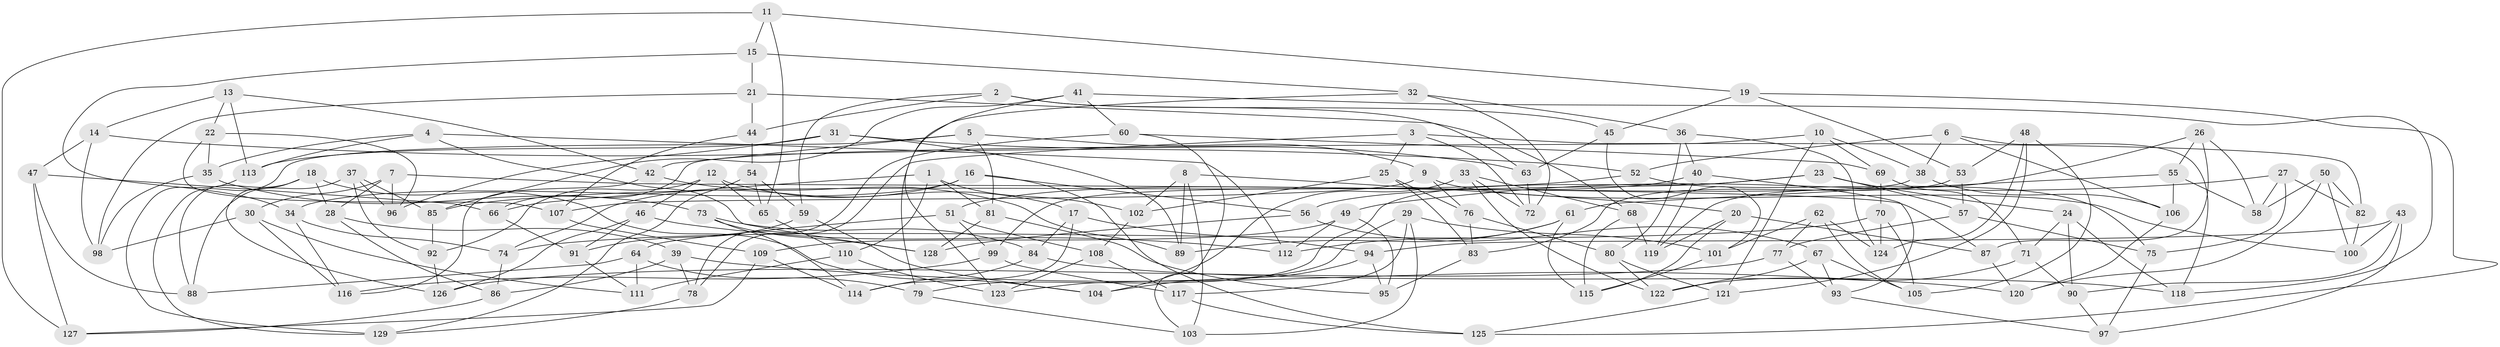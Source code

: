 // Generated by graph-tools (version 1.1) at 2025/16/03/09/25 04:16:32]
// undirected, 129 vertices, 258 edges
graph export_dot {
graph [start="1"]
  node [color=gray90,style=filled];
  1;
  2;
  3;
  4;
  5;
  6;
  7;
  8;
  9;
  10;
  11;
  12;
  13;
  14;
  15;
  16;
  17;
  18;
  19;
  20;
  21;
  22;
  23;
  24;
  25;
  26;
  27;
  28;
  29;
  30;
  31;
  32;
  33;
  34;
  35;
  36;
  37;
  38;
  39;
  40;
  41;
  42;
  43;
  44;
  45;
  46;
  47;
  48;
  49;
  50;
  51;
  52;
  53;
  54;
  55;
  56;
  57;
  58;
  59;
  60;
  61;
  62;
  63;
  64;
  65;
  66;
  67;
  68;
  69;
  70;
  71;
  72;
  73;
  74;
  75;
  76;
  77;
  78;
  79;
  80;
  81;
  82;
  83;
  84;
  85;
  86;
  87;
  88;
  89;
  90;
  91;
  92;
  93;
  94;
  95;
  96;
  97;
  98;
  99;
  100;
  101;
  102;
  103;
  104;
  105;
  106;
  107;
  108;
  109;
  110;
  111;
  112;
  113;
  114;
  115;
  116;
  117;
  118;
  119;
  120;
  121;
  122;
  123;
  124;
  125;
  126;
  127;
  128;
  129;
  1 -- 66;
  1 -- 110;
  1 -- 102;
  1 -- 81;
  2 -- 59;
  2 -- 44;
  2 -- 45;
  2 -- 63;
  3 -- 25;
  3 -- 82;
  3 -- 72;
  3 -- 78;
  4 -- 112;
  4 -- 128;
  4 -- 35;
  4 -- 113;
  5 -- 42;
  5 -- 129;
  5 -- 9;
  5 -- 81;
  6 -- 38;
  6 -- 118;
  6 -- 106;
  6 -- 52;
  7 -- 30;
  7 -- 28;
  7 -- 87;
  7 -- 96;
  8 -- 20;
  8 -- 89;
  8 -- 103;
  8 -- 102;
  9 -- 107;
  9 -- 100;
  9 -- 76;
  10 -- 66;
  10 -- 38;
  10 -- 69;
  10 -- 121;
  11 -- 15;
  11 -- 65;
  11 -- 127;
  11 -- 19;
  12 -- 92;
  12 -- 65;
  12 -- 46;
  12 -- 17;
  13 -- 42;
  13 -- 113;
  13 -- 22;
  13 -- 14;
  14 -- 98;
  14 -- 47;
  14 -- 52;
  15 -- 21;
  15 -- 32;
  15 -- 34;
  16 -- 74;
  16 -- 34;
  16 -- 125;
  16 -- 56;
  17 -- 94;
  17 -- 84;
  17 -- 114;
  18 -- 126;
  18 -- 104;
  18 -- 28;
  18 -- 88;
  19 -- 53;
  19 -- 125;
  19 -- 45;
  20 -- 119;
  20 -- 115;
  20 -- 87;
  21 -- 44;
  21 -- 68;
  21 -- 98;
  22 -- 96;
  22 -- 35;
  22 -- 107;
  23 -- 24;
  23 -- 56;
  23 -- 57;
  23 -- 79;
  24 -- 118;
  24 -- 90;
  24 -- 71;
  25 -- 102;
  25 -- 76;
  25 -- 83;
  26 -- 58;
  26 -- 87;
  26 -- 119;
  26 -- 55;
  27 -- 75;
  27 -- 49;
  27 -- 82;
  27 -- 58;
  28 -- 86;
  28 -- 39;
  29 -- 103;
  29 -- 123;
  29 -- 117;
  29 -- 101;
  30 -- 111;
  30 -- 116;
  30 -- 98;
  31 -- 113;
  31 -- 63;
  31 -- 96;
  31 -- 89;
  32 -- 36;
  32 -- 72;
  32 -- 79;
  33 -- 104;
  33 -- 68;
  33 -- 72;
  33 -- 122;
  34 -- 74;
  34 -- 116;
  35 -- 98;
  35 -- 73;
  36 -- 80;
  36 -- 124;
  36 -- 40;
  37 -- 88;
  37 -- 96;
  37 -- 85;
  37 -- 92;
  38 -- 99;
  38 -- 106;
  39 -- 86;
  39 -- 78;
  39 -- 120;
  40 -- 51;
  40 -- 93;
  40 -- 119;
  41 -- 85;
  41 -- 118;
  41 -- 60;
  41 -- 123;
  42 -- 89;
  42 -- 116;
  43 -- 100;
  43 -- 97;
  43 -- 94;
  43 -- 90;
  44 -- 54;
  44 -- 107;
  45 -- 63;
  45 -- 101;
  46 -- 91;
  46 -- 112;
  46 -- 126;
  47 -- 88;
  47 -- 127;
  47 -- 66;
  48 -- 105;
  48 -- 124;
  48 -- 121;
  48 -- 53;
  49 -- 112;
  49 -- 109;
  49 -- 95;
  50 -- 58;
  50 -- 100;
  50 -- 82;
  50 -- 120;
  51 -- 64;
  51 -- 99;
  51 -- 108;
  52 -- 75;
  52 -- 85;
  53 -- 57;
  53 -- 83;
  54 -- 129;
  54 -- 65;
  54 -- 59;
  55 -- 106;
  55 -- 58;
  55 -- 61;
  56 -- 128;
  56 -- 67;
  57 -- 75;
  57 -- 77;
  59 -- 104;
  59 -- 91;
  60 -- 103;
  60 -- 69;
  60 -- 78;
  61 -- 89;
  61 -- 115;
  61 -- 112;
  62 -- 105;
  62 -- 101;
  62 -- 124;
  62 -- 77;
  63 -- 72;
  64 -- 88;
  64 -- 111;
  64 -- 79;
  65 -- 110;
  66 -- 91;
  67 -- 122;
  67 -- 105;
  67 -- 93;
  68 -- 115;
  68 -- 119;
  69 -- 71;
  69 -- 70;
  70 -- 105;
  70 -- 74;
  70 -- 124;
  71 -- 122;
  71 -- 90;
  73 -- 114;
  73 -- 128;
  73 -- 84;
  74 -- 86;
  75 -- 97;
  76 -- 83;
  76 -- 80;
  77 -- 126;
  77 -- 93;
  78 -- 129;
  79 -- 103;
  80 -- 121;
  80 -- 122;
  81 -- 128;
  81 -- 95;
  82 -- 100;
  83 -- 95;
  84 -- 114;
  84 -- 118;
  85 -- 92;
  86 -- 127;
  87 -- 120;
  90 -- 97;
  91 -- 111;
  92 -- 126;
  93 -- 97;
  94 -- 104;
  94 -- 95;
  99 -- 116;
  99 -- 117;
  101 -- 115;
  102 -- 108;
  106 -- 120;
  107 -- 109;
  108 -- 117;
  108 -- 123;
  109 -- 127;
  109 -- 114;
  110 -- 111;
  110 -- 123;
  113 -- 129;
  117 -- 125;
  121 -- 125;
}
